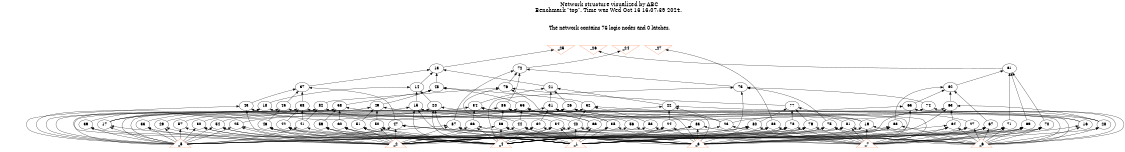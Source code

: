 # Network structure generated by ABC

digraph network {
size = "7.5,10";
center = true;
edge [dir = back];

{
  node [shape = plaintext];
  edge [style = invis];
  LevelTitle1 [label=""];
  LevelTitle2 [label=""];
  Level5 [label = ""];
  Level4 [label = ""];
  Level3 [label = ""];
  Level2 [label = ""];
  Level1 [label = ""];
  Level0 [label = ""];
  LevelTitle1 ->  LevelTitle2 ->  Level5 ->  Level4 ->  Level3 ->  Level2 ->  Level1 ->  Level0;
}

{
  rank = same;
  LevelTitle1;
  title1 [shape=plaintext,
          fontsize=20,
          fontname = "Times-Roman",
          label="Network structure visualized by ABC\nBenchmark \"top\". Time was Wed Oct 16 16:07:39 2024. "
         ];
}

{
  rank = same;
  LevelTitle2;
  title2 [shape=plaintext,
          fontsize=18,
          fontname = "Times-Roman",
          label="The network contains 76 logic nodes and 0 latches.\n"
         ];
}

{
  rank = same;
  Level5;
  Node8 [label = "_25", shape = invtriangle, color = coral, fillcolor = coral];
  Node9 [label = "_26", shape = invtriangle, color = coral, fillcolor = coral];
  Node10 [label = "_24", shape = invtriangle, color = coral, fillcolor = coral];
  Node11 [label = "_27", shape = invtriangle, color = coral, fillcolor = coral];
}

{
  rank = same;
  Level4;
  Node13 [label = "13\n", shape = ellipse];
  Node61 [label = "61\n", shape = ellipse];
  Node72 [label = "72\n", shape = ellipse];
}

{
  rank = same;
  Level3;
  Node14 [label = "14\n", shape = ellipse];
  Node21 [label = "21\n", shape = ellipse];
  Node37 [label = "37\n", shape = ellipse];
  Node48 [label = "48\n", shape = ellipse];
  Node62 [label = "62\n", shape = ellipse];
  Node73 [label = "73\n", shape = ellipse];
  Node76 [label = "76\n", shape = ellipse];
}

{
  rank = same;
  Level2;
  Node15 [label = "15\n", shape = ellipse];
  Node18 [label = "18\n", shape = ellipse];
  Node20 [label = "20\n", shape = ellipse];
  Node22 [label = "22\n", shape = ellipse];
  Node26 [label = "26\n", shape = ellipse];
  Node31 [label = "31\n", shape = ellipse];
  Node34 [label = "34\n", shape = ellipse];
  Node38 [label = "38\n", shape = ellipse];
  Node43 [label = "43\n", shape = ellipse];
  Node45 [label = "45\n", shape = ellipse];
  Node49 [label = "49\n", shape = ellipse];
  Node52 [label = "52\n", shape = ellipse];
  Node55 [label = "55\n", shape = ellipse];
  Node58 [label = "58\n", shape = ellipse];
  Node63 [label = "63\n", shape = ellipse];
  Node65 [label = "65\n", shape = ellipse];
  Node74 [label = "74\n", shape = ellipse];
  Node77 [label = "77\n", shape = ellipse];
  Node82 [label = "82\n", shape = ellipse];
  Node85 [label = "85\n", shape = ellipse];
}

{
  rank = same;
  Level1;
  Node16 [label = "16\n", shape = ellipse];
  Node17 [label = "17\n", shape = ellipse];
  Node19 [label = "19\n", shape = ellipse];
  Node23 [label = "23\n", shape = ellipse];
  Node24 [label = "24\n", shape = ellipse];
  Node25 [label = "25\n", shape = ellipse];
  Node27 [label = "27\n", shape = ellipse];
  Node28 [label = "28\n", shape = ellipse];
  Node29 [label = "29\n", shape = ellipse];
  Node30 [label = "30\n", shape = ellipse];
  Node32 [label = "32\n", shape = ellipse];
  Node33 [label = "33\n", shape = ellipse];
  Node35 [label = "35\n", shape = ellipse];
  Node36 [label = "36\n", shape = ellipse];
  Node39 [label = "39\n", shape = ellipse];
  Node40 [label = "40\n", shape = ellipse];
  Node41 [label = "41\n", shape = ellipse];
  Node42 [label = "42\n", shape = ellipse];
  Node44 [label = "44\n", shape = ellipse];
  Node46 [label = "46\n", shape = ellipse];
  Node47 [label = "47\n", shape = ellipse];
  Node50 [label = "50\n", shape = ellipse];
  Node51 [label = "51\n", shape = ellipse];
  Node53 [label = "53\n", shape = ellipse];
  Node54 [label = "54\n", shape = ellipse];
  Node56 [label = "56\n", shape = ellipse];
  Node57 [label = "57\n", shape = ellipse];
  Node59 [label = "59\n", shape = ellipse];
  Node60 [label = "60\n", shape = ellipse];
  Node64 [label = "64\n", shape = ellipse];
  Node66 [label = "66\n", shape = ellipse];
  Node67 [label = "67\n", shape = ellipse];
  Node68 [label = "68\n", shape = ellipse];
  Node69 [label = "69\n", shape = ellipse];
  Node70 [label = "70\n", shape = ellipse];
  Node71 [label = "71\n", shape = ellipse];
  Node75 [label = "75\n", shape = ellipse];
  Node78 [label = "78\n", shape = ellipse];
  Node79 [label = "79\n", shape = ellipse];
  Node80 [label = "80\n", shape = ellipse];
  Node81 [label = "81\n", shape = ellipse];
  Node83 [label = "83\n", shape = ellipse];
  Node84 [label = "84\n", shape = ellipse];
  Node86 [label = "86\n", shape = ellipse];
  Node87 [label = "87\n", shape = ellipse];
  Node88 [label = "88\n", shape = ellipse];
}

{
  rank = same;
  Level0;
  Node1 [label = "_7", shape = triangle, color = coral, fillcolor = coral];
  Node2 [label = "_6", shape = triangle, color = coral, fillcolor = coral];
  Node3 [label = "_5", shape = triangle, color = coral, fillcolor = coral];
  Node4 [label = "_4", shape = triangle, color = coral, fillcolor = coral];
  Node5 [label = "_3", shape = triangle, color = coral, fillcolor = coral];
  Node6 [label = "_2", shape = triangle, color = coral, fillcolor = coral];
  Node7 [label = "_1", shape = triangle, color = coral, fillcolor = coral];
}

title1 -> title2 [style = invis];
title2 -> Node8 [style = invis];
title2 -> Node9 [style = invis];
title2 -> Node10 [style = invis];
title2 -> Node11 [style = invis];
Node8 -> Node9 [style = invis];
Node9 -> Node10 [style = invis];
Node10 -> Node11 [style = invis];
Node8 -> Node13 [style = solid];
Node9 -> Node61 [style = solid];
Node10 -> Node72 [style = solid];
Node11 -> Node88 [style = solid];
Node13 -> Node14 [style = solid];
Node13 -> Node21 [style = solid];
Node13 -> Node37 [style = solid];
Node13 -> Node48 [style = solid];
Node14 -> Node15 [style = solid];
Node14 -> Node18 [style = solid];
Node14 -> Node20 [style = solid];
Node15 -> Node16 [style = solid];
Node15 -> Node17 [style = solid];
Node15 -> Node4 [style = solid];
Node15 -> Node7 [style = solid];
Node16 -> Node1 [style = solid];
Node16 -> Node2 [style = solid];
Node17 -> Node3 [style = solid];
Node17 -> Node6 [style = solid];
Node18 -> Node19 [style = solid];
Node18 -> Node3 [style = solid];
Node18 -> Node6 [style = solid];
Node19 -> Node1 [style = solid];
Node19 -> Node2 [style = solid];
Node19 -> Node4 [style = solid];
Node20 -> Node17 [style = solid];
Node20 -> Node4 [style = solid];
Node20 -> Node5 [style = solid];
Node20 -> Node7 [style = solid];
Node21 -> Node22 [style = solid];
Node21 -> Node26 [style = solid];
Node21 -> Node31 [style = solid];
Node21 -> Node34 [style = solid];
Node22 -> Node16 [style = solid];
Node22 -> Node23 [style = solid];
Node22 -> Node24 [style = solid];
Node22 -> Node25 [style = solid];
Node23 -> Node1 [style = solid];
Node23 -> Node3 [style = solid];
Node24 -> Node5 [style = solid];
Node24 -> Node6 [style = solid];
Node24 -> Node7 [style = solid];
Node25 -> Node3 [style = solid];
Node25 -> Node6 [style = solid];
Node25 -> Node7 [style = solid];
Node26 -> Node27 [style = solid];
Node26 -> Node28 [style = solid];
Node26 -> Node29 [style = solid];
Node26 -> Node30 [style = solid];
Node27 -> Node1 [style = solid];
Node27 -> Node2 [style = solid];
Node27 -> Node4 [style = solid];
Node28 -> Node1 [style = solid];
Node28 -> Node2 [style = solid];
Node29 -> Node3 [style = solid];
Node29 -> Node6 [style = solid];
Node30 -> Node3 [style = solid];
Node30 -> Node6 [style = solid];
Node30 -> Node7 [style = solid];
Node31 -> Node19 [style = solid];
Node31 -> Node23 [style = solid];
Node31 -> Node32 [style = solid];
Node31 -> Node33 [style = solid];
Node32 -> Node4 [style = solid];
Node32 -> Node5 [style = solid];
Node32 -> Node6 [style = solid];
Node33 -> Node3 [style = solid];
Node33 -> Node6 [style = solid];
Node34 -> Node35 [style = solid];
Node34 -> Node36 [style = solid];
Node34 -> Node1 [style = solid];
Node34 -> Node3 [style = solid];
Node35 -> Node5 [style = solid];
Node35 -> Node6 [style = solid];
Node35 -> Node7 [style = solid];
Node36 -> Node4 [style = solid];
Node36 -> Node5 [style = solid];
Node36 -> Node6 [style = solid];
Node37 -> Node38 [style = solid];
Node37 -> Node43 [style = solid];
Node37 -> Node45 [style = solid];
Node37 -> Node47 [style = solid];
Node38 -> Node39 [style = solid];
Node38 -> Node40 [style = solid];
Node38 -> Node41 [style = solid];
Node38 -> Node42 [style = solid];
Node39 -> Node3 [style = solid];
Node39 -> Node4 [style = solid];
Node40 -> Node5 [style = solid];
Node40 -> Node6 [style = solid];
Node40 -> Node7 [style = solid];
Node41 -> Node2 [style = solid];
Node41 -> Node3 [style = solid];
Node42 -> Node4 [style = solid];
Node42 -> Node6 [style = solid];
Node42 -> Node7 [style = solid];
Node43 -> Node44 [style = solid];
Node43 -> Node3 [style = solid];
Node43 -> Node4 [style = solid];
Node44 -> Node5 [style = solid];
Node44 -> Node6 [style = solid];
Node44 -> Node7 [style = solid];
Node45 -> Node46 [style = solid];
Node45 -> Node2 [style = solid];
Node45 -> Node3 [style = solid];
Node46 -> Node4 [style = solid];
Node46 -> Node6 [style = solid];
Node46 -> Node7 [style = solid];
Node47 -> Node2 [style = solid];
Node47 -> Node3 [style = solid];
Node47 -> Node5 [style = solid];
Node47 -> Node6 [style = solid];
Node48 -> Node49 [style = solid];
Node48 -> Node52 [style = solid];
Node48 -> Node55 [style = solid];
Node48 -> Node58 [style = solid];
Node49 -> Node50 [style = solid];
Node49 -> Node51 [style = solid];
Node49 -> Node1 [style = solid];
Node49 -> Node3 [style = solid];
Node50 -> Node4 [style = solid];
Node50 -> Node5 [style = solid];
Node50 -> Node6 [style = solid];
Node51 -> Node4 [style = solid];
Node51 -> Node5 [style = solid];
Node51 -> Node6 [style = solid];
Node52 -> Node28 [style = solid];
Node52 -> Node40 [style = solid];
Node52 -> Node53 [style = solid];
Node52 -> Node54 [style = solid];
Node53 -> Node1 [style = solid];
Node53 -> Node3 [style = solid];
Node54 -> Node3 [style = solid];
Node54 -> Node6 [style = solid];
Node54 -> Node7 [style = solid];
Node55 -> Node35 [style = solid];
Node55 -> Node44 [style = solid];
Node55 -> Node56 [style = solid];
Node55 -> Node57 [style = solid];
Node56 -> Node1 [style = solid];
Node56 -> Node3 [style = solid];
Node57 -> Node3 [style = solid];
Node57 -> Node4 [style = solid];
Node58 -> Node59 [style = solid];
Node58 -> Node60 [style = solid];
Node58 -> Node2 [style = solid];
Node58 -> Node3 [style = solid];
Node59 -> Node4 [style = solid];
Node59 -> Node6 [style = solid];
Node59 -> Node7 [style = solid];
Node60 -> Node4 [style = solid];
Node60 -> Node6 [style = solid];
Node60 -> Node7 [style = solid];
Node61 -> Node62 [style = solid];
Node61 -> Node69 [style = solid];
Node61 -> Node70 [style = solid];
Node61 -> Node71 [style = solid];
Node62 -> Node63 [style = solid];
Node62 -> Node65 [style = solid];
Node62 -> Node67 [style = solid];
Node62 -> Node68 [style = solid];
Node63 -> Node28 [style = solid];
Node63 -> Node64 [style = solid];
Node63 -> Node5 [style = solid];
Node63 -> Node7 [style = solid];
Node64 -> Node1 [style = solid];
Node64 -> Node2 [style = solid];
Node64 -> Node4 [style = solid];
Node64 -> Node5 [style = solid];
Node65 -> Node66 [style = solid];
Node65 -> Node2 [style = solid];
Node65 -> Node5 [style = solid];
Node66 -> Node4 [style = solid];
Node66 -> Node7 [style = solid];
Node67 -> Node1 [style = solid];
Node67 -> Node2 [style = solid];
Node67 -> Node5 [style = solid];
Node67 -> Node7 [style = solid];
Node68 -> Node2 [style = solid];
Node68 -> Node4 [style = solid];
Node68 -> Node5 [style = solid];
Node68 -> Node7 [style = solid];
Node69 -> Node1 [style = solid];
Node69 -> Node2 [style = solid];
Node69 -> Node4 [style = solid];
Node69 -> Node5 [style = solid];
Node70 -> Node1 [style = solid];
Node70 -> Node2 [style = solid];
Node70 -> Node5 [style = solid];
Node70 -> Node7 [style = solid];
Node71 -> Node1 [style = solid];
Node71 -> Node2 [style = solid];
Node71 -> Node4 [style = solid];
Node71 -> Node5 [style = solid];
Node72 -> Node73 [style = solid];
Node72 -> Node76 [style = solid];
Node72 -> Node85 [style = solid];
Node72 -> Node87 [style = solid];
Node73 -> Node74 [style = solid];
Node73 -> Node75 [style = solid];
Node73 -> Node4 [style = solid];
Node73 -> Node7 [style = solid];
Node74 -> Node23 [style = solid];
Node74 -> Node2 [style = solid];
Node75 -> Node1 [style = solid];
Node75 -> Node2 [style = solid];
Node75 -> Node4 [style = solid];
Node75 -> Node6 [style = solid];
Node76 -> Node77 [style = solid];
Node76 -> Node82 [style = solid];
Node76 -> Node83 [style = solid];
Node76 -> Node84 [style = solid];
Node77 -> Node78 [style = solid];
Node77 -> Node79 [style = solid];
Node77 -> Node80 [style = solid];
Node77 -> Node81 [style = solid];
Node78 -> Node1 [style = solid];
Node78 -> Node3 [style = solid];
Node78 -> Node5 [style = solid];
Node78 -> Node7 [style = solid];
Node79 -> Node1 [style = solid];
Node79 -> Node5 [style = solid];
Node79 -> Node6 [style = solid];
Node79 -> Node7 [style = solid];
Node80 -> Node1 [style = solid];
Node80 -> Node3 [style = solid];
Node80 -> Node4 [style = solid];
Node80 -> Node5 [style = solid];
Node81 -> Node1 [style = solid];
Node81 -> Node2 [style = solid];
Node81 -> Node6 [style = solid];
Node81 -> Node7 [style = solid];
Node82 -> Node17 [style = solid];
Node82 -> Node41 [style = solid];
Node82 -> Node66 [style = solid];
Node83 -> Node1 [style = solid];
Node83 -> Node4 [style = solid];
Node83 -> Node5 [style = solid];
Node83 -> Node6 [style = solid];
Node84 -> Node2 [style = solid];
Node84 -> Node4 [style = solid];
Node84 -> Node6 [style = solid];
Node84 -> Node7 [style = solid];
Node85 -> Node66 [style = solid];
Node85 -> Node86 [style = solid];
Node85 -> Node3 [style = solid];
Node85 -> Node5 [style = solid];
Node86 -> Node4 [style = solid];
Node86 -> Node5 [style = solid];
Node86 -> Node6 [style = solid];
Node86 -> Node7 [style = solid];
Node87 -> Node2 [style = solid];
Node87 -> Node3 [style = solid];
Node87 -> Node5 [style = solid];
Node87 -> Node6 [style = solid];
Node88 -> Node1 [style = solid];
Node88 -> Node4 [style = solid];
Node88 -> Node7 [style = solid];
}

